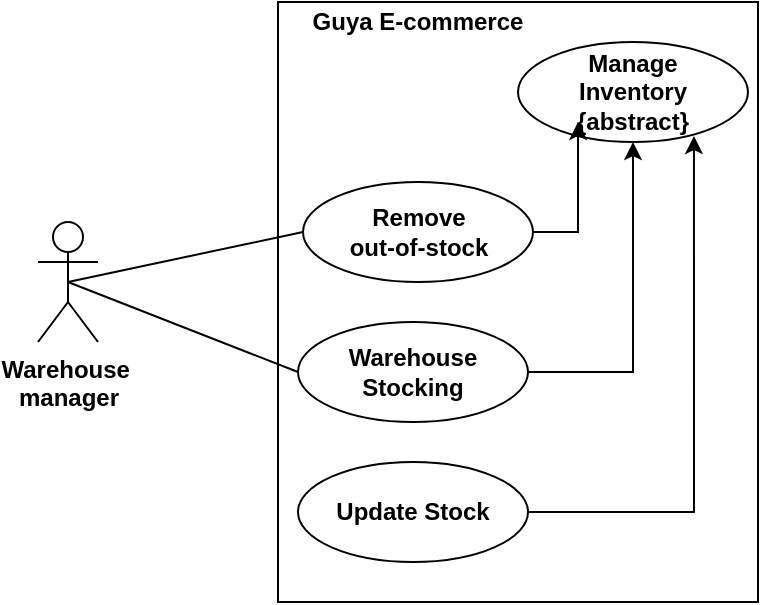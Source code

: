 <mxfile version="12.4.2" type="device" pages="1"><diagram id="qmlcOxbKJCu3lnpd_rDy" name="Page-1"><mxGraphModel dx="1094" dy="1586" grid="1" gridSize="10" guides="1" tooltips="1" connect="1" arrows="1" fold="1" page="1" pageScale="1" pageWidth="850" pageHeight="1100" math="0" shadow="0"><root><mxCell id="0"/><mxCell id="1" parent="0"/><mxCell id="QYEII3R5dVhnGrSCdKCp-1" value="Warehouse&amp;nbsp;&lt;br&gt;manager" style="shape=umlActor;verticalLabelPosition=bottom;labelBackgroundColor=#ffffff;verticalAlign=top;html=1;outlineConnect=0;fontStyle=1" vertex="1" parent="1"><mxGeometry x="120" y="-650" width="30" height="60" as="geometry"/></mxCell><mxCell id="QYEII3R5dVhnGrSCdKCp-2" value="" style="rounded=0;whiteSpace=wrap;html=1;" vertex="1" parent="1"><mxGeometry x="240" y="-760" width="240" height="300" as="geometry"/></mxCell><mxCell id="QYEII3R5dVhnGrSCdKCp-3" value="Guya E-commerce" style="text;html=1;strokeColor=none;fillColor=none;align=center;verticalAlign=middle;whiteSpace=wrap;rounded=0;fontStyle=1" vertex="1" parent="1"><mxGeometry x="250" y="-760" width="120" height="20" as="geometry"/></mxCell><mxCell id="QYEII3R5dVhnGrSCdKCp-4" value="Manage &lt;br&gt;Inventory&lt;br&gt;{abstract}" style="ellipse;whiteSpace=wrap;html=1;fontStyle=1;align=center;horizontal=1;labelBackgroundColor=none;labelBorderColor=none;shadow=0;" vertex="1" parent="1"><mxGeometry x="360" y="-740" width="115" height="50" as="geometry"/></mxCell><mxCell id="QYEII3R5dVhnGrSCdKCp-5" style="edgeStyle=orthogonalEdgeStyle;rounded=0;orthogonalLoop=1;jettySize=auto;html=1;exitX=1;exitY=0.5;exitDx=0;exitDy=0;entryX=0.261;entryY=0.8;entryDx=0;entryDy=0;entryPerimeter=0;" edge="1" parent="1" source="QYEII3R5dVhnGrSCdKCp-6" target="QYEII3R5dVhnGrSCdKCp-4"><mxGeometry relative="1" as="geometry"/></mxCell><mxCell id="QYEII3R5dVhnGrSCdKCp-6" value="Remove&lt;br&gt;out-of-stock" style="ellipse;whiteSpace=wrap;html=1;fontStyle=1;align=center;horizontal=1;labelBackgroundColor=none;labelBorderColor=none;shadow=0;" vertex="1" parent="1"><mxGeometry x="252.5" y="-670" width="115" height="50" as="geometry"/></mxCell><mxCell id="QYEII3R5dVhnGrSCdKCp-7" style="edgeStyle=orthogonalEdgeStyle;rounded=0;orthogonalLoop=1;jettySize=auto;html=1;exitX=1;exitY=0.5;exitDx=0;exitDy=0;" edge="1" parent="1" source="QYEII3R5dVhnGrSCdKCp-8" target="QYEII3R5dVhnGrSCdKCp-4"><mxGeometry relative="1" as="geometry"/></mxCell><mxCell id="QYEII3R5dVhnGrSCdKCp-8" value="Warehouse&lt;br&gt;Stocking" style="ellipse;whiteSpace=wrap;html=1;fontStyle=1;align=center;horizontal=1;labelBackgroundColor=none;labelBorderColor=none;shadow=0;" vertex="1" parent="1"><mxGeometry x="250" y="-600" width="115" height="50" as="geometry"/></mxCell><mxCell id="QYEII3R5dVhnGrSCdKCp-9" style="edgeStyle=orthogonalEdgeStyle;rounded=0;orthogonalLoop=1;jettySize=auto;html=1;exitX=1;exitY=0.5;exitDx=0;exitDy=0;entryX=0.765;entryY=0.94;entryDx=0;entryDy=0;entryPerimeter=0;" edge="1" parent="1" source="QYEII3R5dVhnGrSCdKCp-10" target="QYEII3R5dVhnGrSCdKCp-4"><mxGeometry relative="1" as="geometry"/></mxCell><mxCell id="QYEII3R5dVhnGrSCdKCp-10" value="Update Stock" style="ellipse;whiteSpace=wrap;html=1;fontStyle=1;align=center;horizontal=1;labelBackgroundColor=none;labelBorderColor=none;shadow=0;" vertex="1" parent="1"><mxGeometry x="250" y="-530" width="115" height="50" as="geometry"/></mxCell><mxCell id="QYEII3R5dVhnGrSCdKCp-11" value="" style="endArrow=none;html=1;entryX=0;entryY=0.5;entryDx=0;entryDy=0;" edge="1" parent="1" target="QYEII3R5dVhnGrSCdKCp-6"><mxGeometry width="50" height="50" relative="1" as="geometry"><mxPoint x="135" y="-620" as="sourcePoint"/><mxPoint x="170" y="-360" as="targetPoint"/></mxGeometry></mxCell><mxCell id="QYEII3R5dVhnGrSCdKCp-12" value="" style="endArrow=none;html=1;entryX=0;entryY=0.5;entryDx=0;entryDy=0;exitX=0.5;exitY=0.5;exitDx=0;exitDy=0;exitPerimeter=0;" edge="1" parent="1" source="QYEII3R5dVhnGrSCdKCp-1" target="QYEII3R5dVhnGrSCdKCp-8"><mxGeometry width="50" height="50" relative="1" as="geometry"><mxPoint x="145" y="-610" as="sourcePoint"/><mxPoint x="262.5" y="-635" as="targetPoint"/></mxGeometry></mxCell></root></mxGraphModel></diagram></mxfile>